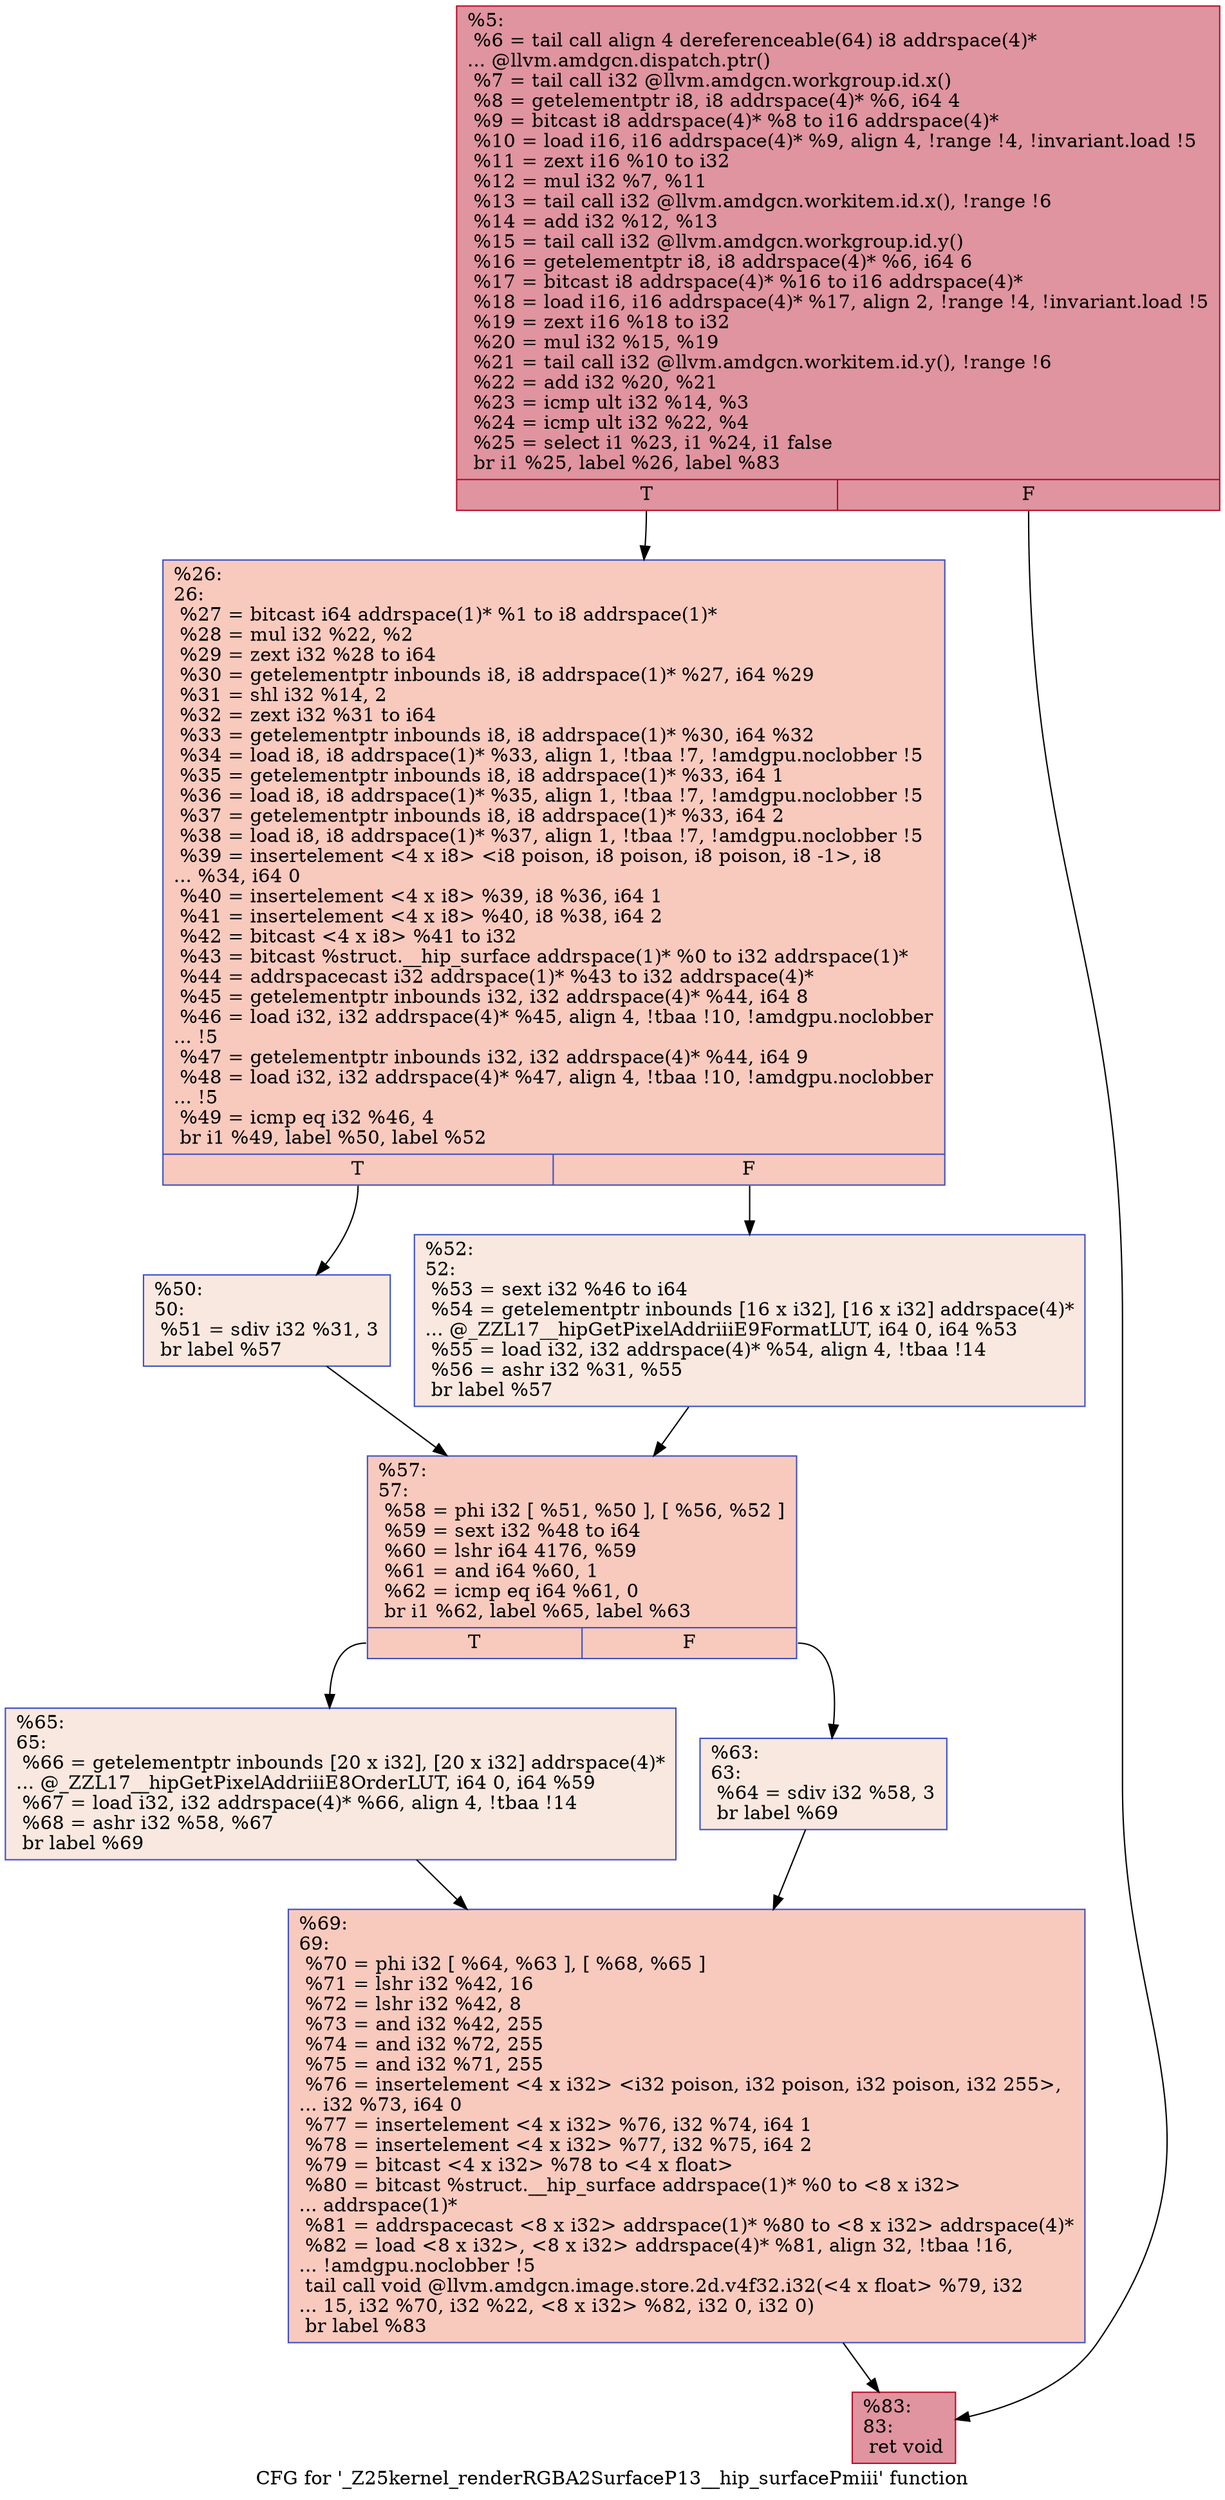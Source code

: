 digraph "CFG for '_Z25kernel_renderRGBA2SurfaceP13__hip_surfacePmiii' function" {
	label="CFG for '_Z25kernel_renderRGBA2SurfaceP13__hip_surfacePmiii' function";

	Node0x4f995b0 [shape=record,color="#b70d28ff", style=filled, fillcolor="#b70d2870",label="{%5:\l  %6 = tail call align 4 dereferenceable(64) i8 addrspace(4)*\l... @llvm.amdgcn.dispatch.ptr()\l  %7 = tail call i32 @llvm.amdgcn.workgroup.id.x()\l  %8 = getelementptr i8, i8 addrspace(4)* %6, i64 4\l  %9 = bitcast i8 addrspace(4)* %8 to i16 addrspace(4)*\l  %10 = load i16, i16 addrspace(4)* %9, align 4, !range !4, !invariant.load !5\l  %11 = zext i16 %10 to i32\l  %12 = mul i32 %7, %11\l  %13 = tail call i32 @llvm.amdgcn.workitem.id.x(), !range !6\l  %14 = add i32 %12, %13\l  %15 = tail call i32 @llvm.amdgcn.workgroup.id.y()\l  %16 = getelementptr i8, i8 addrspace(4)* %6, i64 6\l  %17 = bitcast i8 addrspace(4)* %16 to i16 addrspace(4)*\l  %18 = load i16, i16 addrspace(4)* %17, align 2, !range !4, !invariant.load !5\l  %19 = zext i16 %18 to i32\l  %20 = mul i32 %15, %19\l  %21 = tail call i32 @llvm.amdgcn.workitem.id.y(), !range !6\l  %22 = add i32 %20, %21\l  %23 = icmp ult i32 %14, %3\l  %24 = icmp ult i32 %22, %4\l  %25 = select i1 %23, i1 %24, i1 false\l  br i1 %25, label %26, label %83\l|{<s0>T|<s1>F}}"];
	Node0x4f995b0:s0 -> Node0x4f9c9b0;
	Node0x4f995b0:s1 -> Node0x4f9ca40;
	Node0x4f9c9b0 [shape=record,color="#3d50c3ff", style=filled, fillcolor="#ef886b70",label="{%26:\l26:                                               \l  %27 = bitcast i64 addrspace(1)* %1 to i8 addrspace(1)*\l  %28 = mul i32 %22, %2\l  %29 = zext i32 %28 to i64\l  %30 = getelementptr inbounds i8, i8 addrspace(1)* %27, i64 %29\l  %31 = shl i32 %14, 2\l  %32 = zext i32 %31 to i64\l  %33 = getelementptr inbounds i8, i8 addrspace(1)* %30, i64 %32\l  %34 = load i8, i8 addrspace(1)* %33, align 1, !tbaa !7, !amdgpu.noclobber !5\l  %35 = getelementptr inbounds i8, i8 addrspace(1)* %33, i64 1\l  %36 = load i8, i8 addrspace(1)* %35, align 1, !tbaa !7, !amdgpu.noclobber !5\l  %37 = getelementptr inbounds i8, i8 addrspace(1)* %33, i64 2\l  %38 = load i8, i8 addrspace(1)* %37, align 1, !tbaa !7, !amdgpu.noclobber !5\l  %39 = insertelement \<4 x i8\> \<i8 poison, i8 poison, i8 poison, i8 -1\>, i8\l... %34, i64 0\l  %40 = insertelement \<4 x i8\> %39, i8 %36, i64 1\l  %41 = insertelement \<4 x i8\> %40, i8 %38, i64 2\l  %42 = bitcast \<4 x i8\> %41 to i32\l  %43 = bitcast %struct.__hip_surface addrspace(1)* %0 to i32 addrspace(1)*\l  %44 = addrspacecast i32 addrspace(1)* %43 to i32 addrspace(4)*\l  %45 = getelementptr inbounds i32, i32 addrspace(4)* %44, i64 8\l  %46 = load i32, i32 addrspace(4)* %45, align 4, !tbaa !10, !amdgpu.noclobber\l... !5\l  %47 = getelementptr inbounds i32, i32 addrspace(4)* %44, i64 9\l  %48 = load i32, i32 addrspace(4)* %47, align 4, !tbaa !10, !amdgpu.noclobber\l... !5\l  %49 = icmp eq i32 %46, 4\l  br i1 %49, label %50, label %52\l|{<s0>T|<s1>F}}"];
	Node0x4f9c9b0:s0 -> Node0x4f9f6e0;
	Node0x4f9c9b0:s1 -> Node0x4f9f770;
	Node0x4f9f6e0 [shape=record,color="#3d50c3ff", style=filled, fillcolor="#f1ccb870",label="{%50:\l50:                                               \l  %51 = sdiv i32 %31, 3\l  br label %57\l}"];
	Node0x4f9f6e0 -> Node0x4f9f940;
	Node0x4f9f770 [shape=record,color="#3d50c3ff", style=filled, fillcolor="#f1ccb870",label="{%52:\l52:                                               \l  %53 = sext i32 %46 to i64\l  %54 = getelementptr inbounds [16 x i32], [16 x i32] addrspace(4)*\l... @_ZZL17__hipGetPixelAddriiiE9FormatLUT, i64 0, i64 %53\l  %55 = load i32, i32 addrspace(4)* %54, align 4, !tbaa !14\l  %56 = ashr i32 %31, %55\l  br label %57\l}"];
	Node0x4f9f770 -> Node0x4f9f940;
	Node0x4f9f940 [shape=record,color="#3d50c3ff", style=filled, fillcolor="#ef886b70",label="{%57:\l57:                                               \l  %58 = phi i32 [ %51, %50 ], [ %56, %52 ]\l  %59 = sext i32 %48 to i64\l  %60 = lshr i64 4176, %59\l  %61 = and i64 %60, 1\l  %62 = icmp eq i64 %61, 0\l  br i1 %62, label %65, label %63\l|{<s0>T|<s1>F}}"];
	Node0x4f9f940:s0 -> Node0x4fa00c0;
	Node0x4f9f940:s1 -> Node0x4fa0110;
	Node0x4fa0110 [shape=record,color="#3d50c3ff", style=filled, fillcolor="#f1ccb870",label="{%63:\l63:                                               \l  %64 = sdiv i32 %58, 3\l  br label %69\l}"];
	Node0x4fa0110 -> Node0x4f9ce90;
	Node0x4fa00c0 [shape=record,color="#3d50c3ff", style=filled, fillcolor="#f1ccb870",label="{%65:\l65:                                               \l  %66 = getelementptr inbounds [20 x i32], [20 x i32] addrspace(4)*\l... @_ZZL17__hipGetPixelAddriiiE8OrderLUT, i64 0, i64 %59\l  %67 = load i32, i32 addrspace(4)* %66, align 4, !tbaa !14\l  %68 = ashr i32 %58, %67\l  br label %69\l}"];
	Node0x4fa00c0 -> Node0x4f9ce90;
	Node0x4f9ce90 [shape=record,color="#3d50c3ff", style=filled, fillcolor="#ef886b70",label="{%69:\l69:                                               \l  %70 = phi i32 [ %64, %63 ], [ %68, %65 ]\l  %71 = lshr i32 %42, 16\l  %72 = lshr i32 %42, 8\l  %73 = and i32 %42, 255\l  %74 = and i32 %72, 255\l  %75 = and i32 %71, 255\l  %76 = insertelement \<4 x i32\> \<i32 poison, i32 poison, i32 poison, i32 255\>,\l... i32 %73, i64 0\l  %77 = insertelement \<4 x i32\> %76, i32 %74, i64 1\l  %78 = insertelement \<4 x i32\> %77, i32 %75, i64 2\l  %79 = bitcast \<4 x i32\> %78 to \<4 x float\>\l  %80 = bitcast %struct.__hip_surface addrspace(1)* %0 to \<8 x i32\>\l... addrspace(1)*\l  %81 = addrspacecast \<8 x i32\> addrspace(1)* %80 to \<8 x i32\> addrspace(4)*\l  %82 = load \<8 x i32\>, \<8 x i32\> addrspace(4)* %81, align 32, !tbaa !16,\l... !amdgpu.noclobber !5\l  tail call void @llvm.amdgcn.image.store.2d.v4f32.i32(\<4 x float\> %79, i32\l... 15, i32 %70, i32 %22, \<8 x i32\> %82, i32 0, i32 0)\l  br label %83\l}"];
	Node0x4f9ce90 -> Node0x4f9ca40;
	Node0x4f9ca40 [shape=record,color="#b70d28ff", style=filled, fillcolor="#b70d2870",label="{%83:\l83:                                               \l  ret void\l}"];
}
